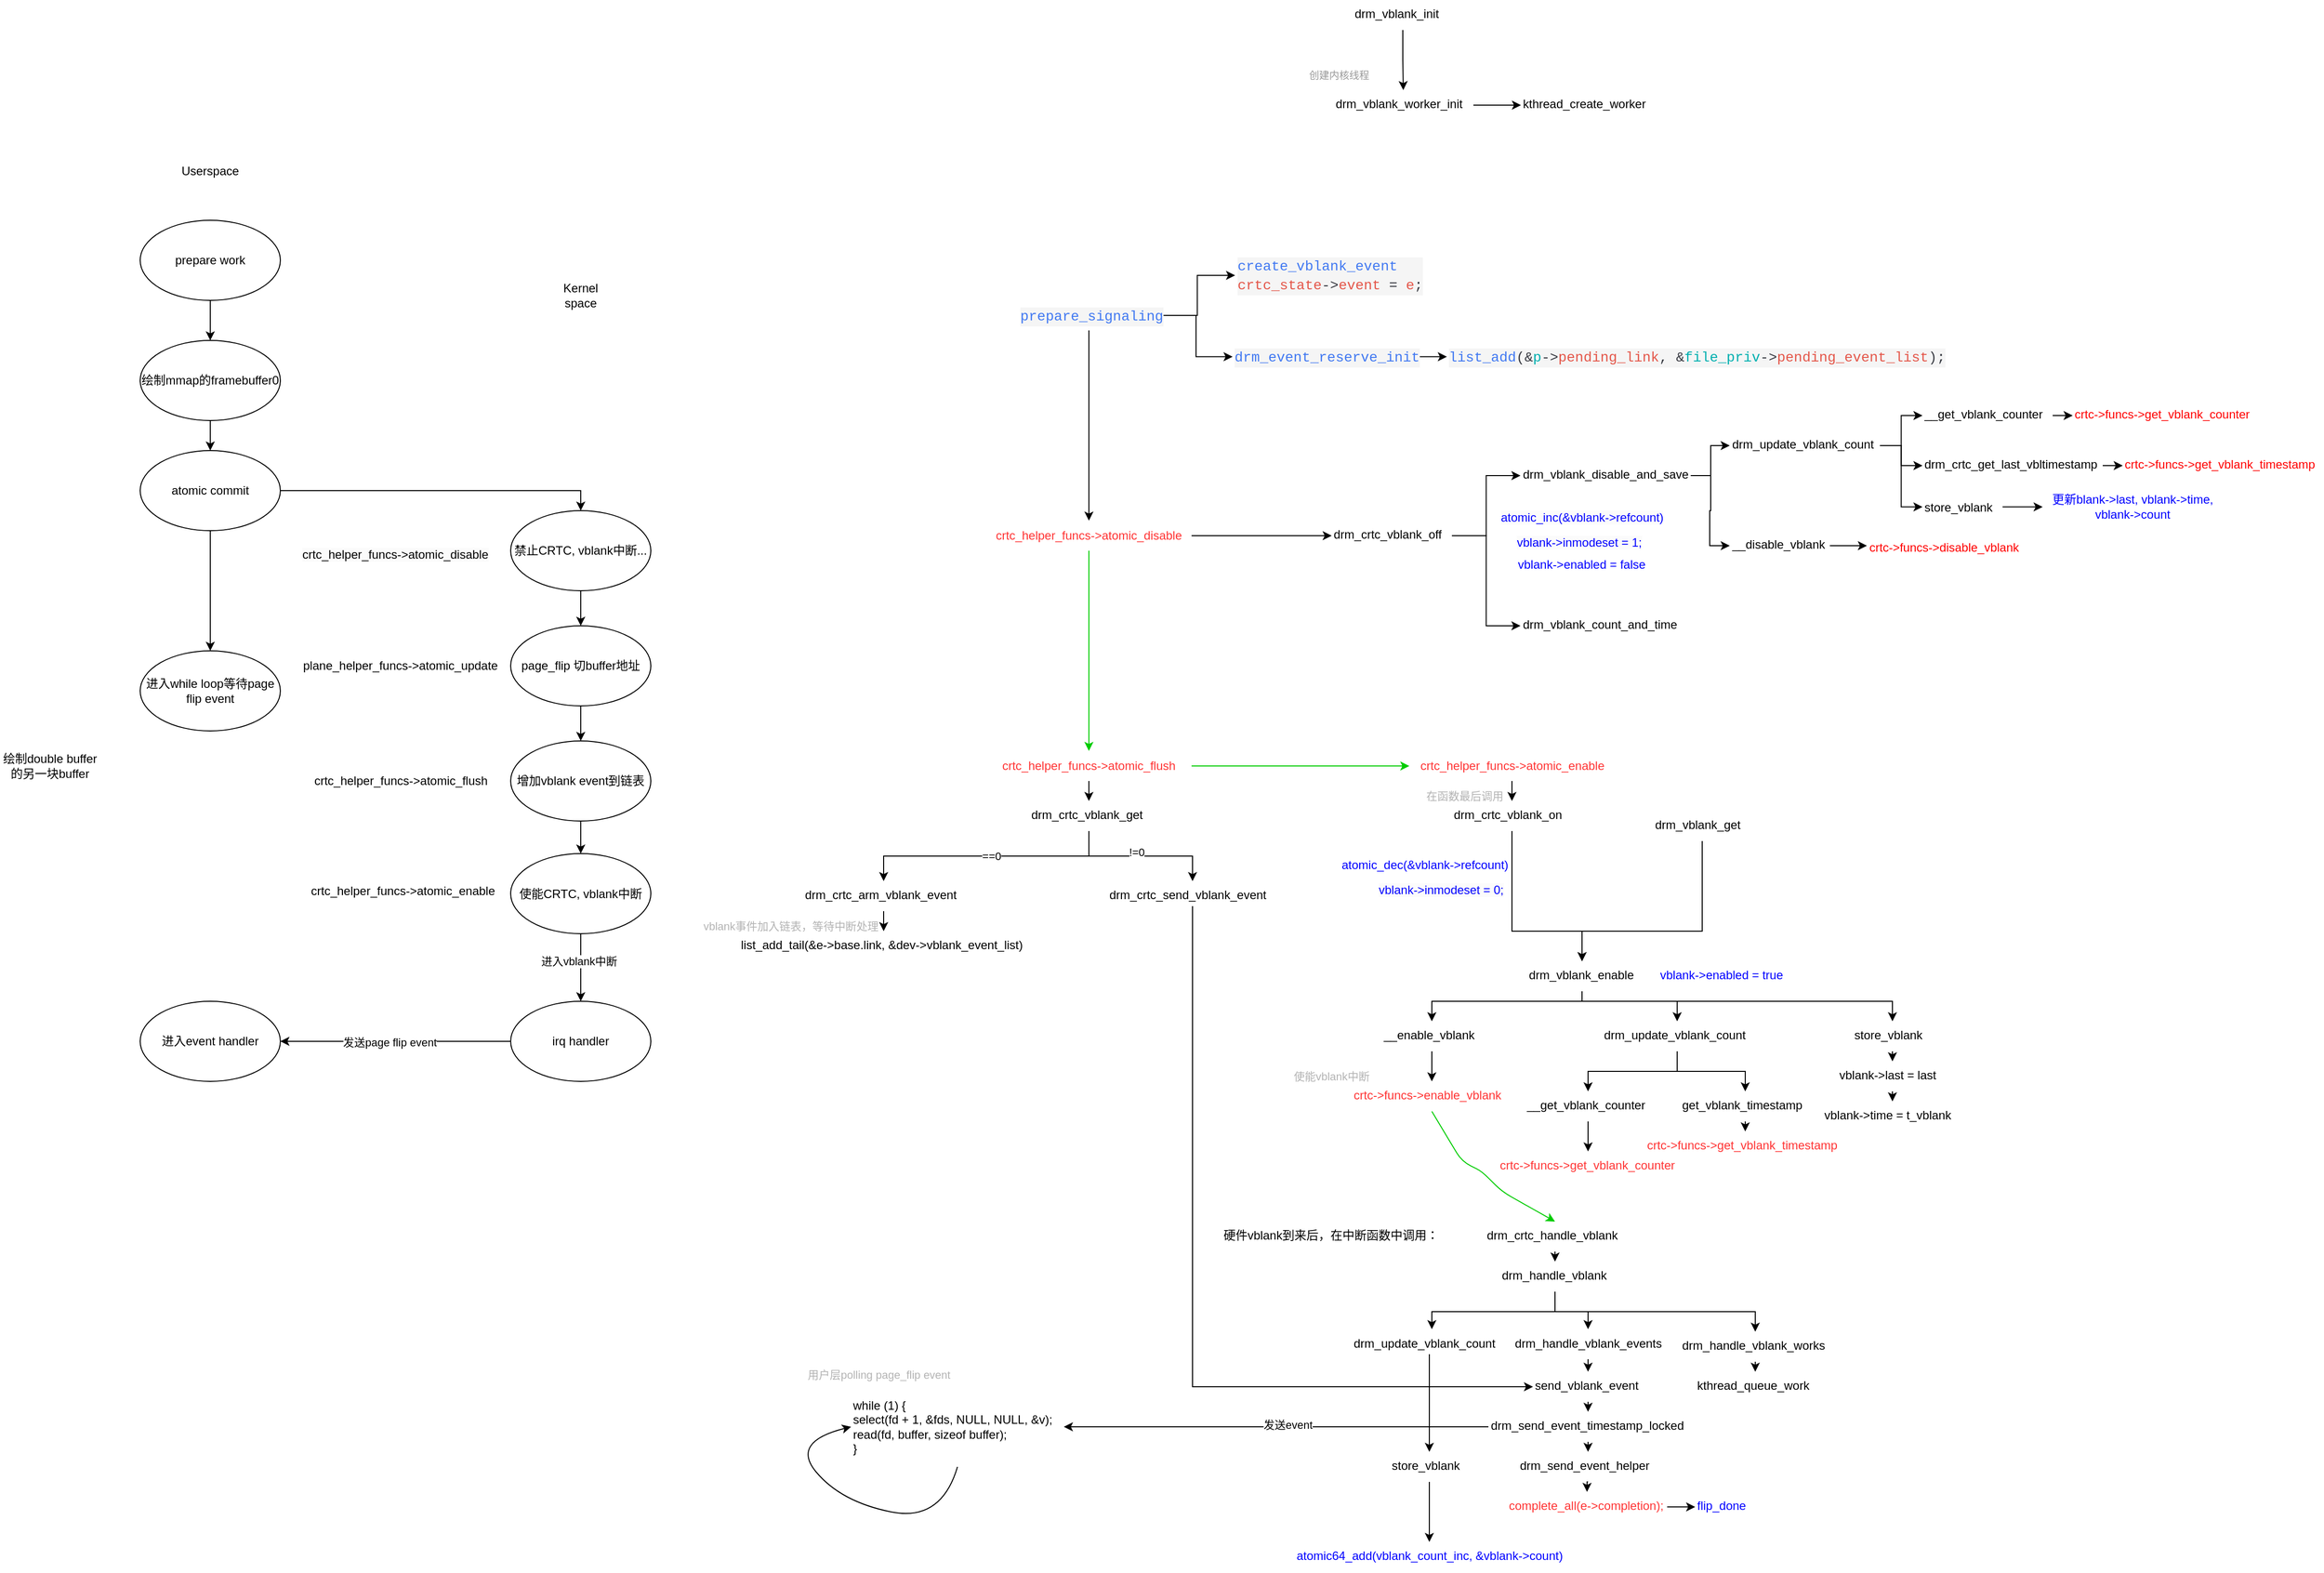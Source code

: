 <mxfile version="26.1.3">
  <diagram name="第 1 页" id="HQs-CLED2X2MUGQiXkbR">
    <mxGraphModel dx="2906" dy="1802" grid="1" gridSize="10" guides="1" tooltips="1" connect="1" arrows="1" fold="1" page="1" pageScale="1" pageWidth="827" pageHeight="1169" math="0" shadow="0">
      <root>
        <mxCell id="0" />
        <mxCell id="1" parent="0" />
        <mxCell id="Cp54ddVQhLDNcRKYRIW8-45" style="edgeStyle=orthogonalEdgeStyle;rounded=0;orthogonalLoop=1;jettySize=auto;html=1;exitX=0.5;exitY=1;exitDx=0;exitDy=0;entryX=0.5;entryY=0;entryDx=0;entryDy=0;strokeColor=#00CC00;" parent="1" source="Cp54ddVQhLDNcRKYRIW8-46" target="Cp54ddVQhLDNcRKYRIW8-13" edge="1">
          <mxGeometry relative="1" as="geometry" />
        </mxCell>
        <mxCell id="IefzmPHaQlymBjuVDhgg-29" style="edgeStyle=orthogonalEdgeStyle;rounded=0;orthogonalLoop=1;jettySize=auto;html=1;exitX=1;exitY=0.5;exitDx=0;exitDy=0;entryX=0;entryY=0.5;entryDx=0;entryDy=0;" parent="1" source="HEfscEinG6NMkhZ_wRlj-1" target="Lhvy_onTUj4dt_1nR8uf-39" edge="1">
          <mxGeometry relative="1" as="geometry" />
        </mxCell>
        <mxCell id="IefzmPHaQlymBjuVDhgg-30" style="edgeStyle=orthogonalEdgeStyle;rounded=0;orthogonalLoop=1;jettySize=auto;html=1;exitX=1;exitY=0.5;exitDx=0;exitDy=0;entryX=0;entryY=0.5;entryDx=0;entryDy=0;" parent="1" source="HEfscEinG6NMkhZ_wRlj-1" target="IefzmPHaQlymBjuVDhgg-13" edge="1">
          <mxGeometry relative="1" as="geometry" />
        </mxCell>
        <mxCell id="HEfscEinG6NMkhZ_wRlj-1" value="drm_crtc_vblank_off" style="text;whiteSpace=wrap;html=1;" parent="1" vertex="1">
          <mxGeometry x="140" y="-220" width="120" height="30" as="geometry" />
        </mxCell>
        <mxCell id="IefzmPHaQlymBjuVDhgg-1" style="edgeStyle=orthogonalEdgeStyle;rounded=0;orthogonalLoop=1;jettySize=auto;html=1;exitX=0.5;exitY=1;exitDx=0;exitDy=0;entryX=0.5;entryY=0;entryDx=0;entryDy=0;" parent="1" source="HEfscEinG6NMkhZ_wRlj-2" target="Lhvy_onTUj4dt_1nR8uf-58" edge="1">
          <mxGeometry relative="1" as="geometry" />
        </mxCell>
        <mxCell id="HEfscEinG6NMkhZ_wRlj-2" value="drm_vblank_init" style="text;whiteSpace=wrap;html=1;" parent="1" vertex="1">
          <mxGeometry x="161" y="-740" width="100" height="30" as="geometry" />
        </mxCell>
        <mxCell id="Lhvy_onTUj4dt_1nR8uf-33" style="edgeStyle=orthogonalEdgeStyle;rounded=0;orthogonalLoop=1;jettySize=auto;html=1;exitX=0.5;exitY=1;exitDx=0;exitDy=0;entryX=0.5;entryY=0;entryDx=0;entryDy=0;" parent="1" source="HEfscEinG6NMkhZ_wRlj-4" target="Lhvy_onTUj4dt_1nR8uf-5" edge="1">
          <mxGeometry relative="1" as="geometry">
            <Array as="points">
              <mxPoint x="320" y="190" />
              <mxPoint x="390" y="190" />
            </Array>
          </mxGeometry>
        </mxCell>
        <mxCell id="HEfscEinG6NMkhZ_wRlj-4" value="drm_crtc_vblank_on" style="text;whiteSpace=wrap;html=1;" parent="1" vertex="1">
          <mxGeometry x="260" y="60" width="120" height="30" as="geometry" />
        </mxCell>
        <mxCell id="Lhvy_onTUj4dt_1nR8uf-4" style="edgeStyle=orthogonalEdgeStyle;rounded=0;orthogonalLoop=1;jettySize=auto;html=1;exitX=0.5;exitY=1;exitDx=0;exitDy=0;entryX=0.5;entryY=0;entryDx=0;entryDy=0;" parent="1" source="Lhvy_onTUj4dt_1nR8uf-1" target="Lhvy_onTUj4dt_1nR8uf-2" edge="1">
          <mxGeometry relative="1" as="geometry" />
        </mxCell>
        <mxCell id="Lhvy_onTUj4dt_1nR8uf-1" value="__enable_vblank" style="text;whiteSpace=wrap;html=1;" parent="1" vertex="1">
          <mxGeometry x="190" y="280" width="100" height="30" as="geometry" />
        </mxCell>
        <mxCell id="Lhvy_onTUj4dt_1nR8uf-2" value="&lt;font color=&quot;#ff3333&quot;&gt;crtc-&amp;gt;funcs-&amp;gt;enable_vblank&lt;/font&gt;" style="text;whiteSpace=wrap;html=1;" parent="1" vertex="1">
          <mxGeometry x="160" y="340" width="160" height="30" as="geometry" />
        </mxCell>
        <mxCell id="Lhvy_onTUj4dt_1nR8uf-6" style="edgeStyle=orthogonalEdgeStyle;rounded=0;orthogonalLoop=1;jettySize=auto;html=1;exitX=0.5;exitY=1;exitDx=0;exitDy=0;entryX=0.5;entryY=0;entryDx=0;entryDy=0;" parent="1" source="Lhvy_onTUj4dt_1nR8uf-5" target="Lhvy_onTUj4dt_1nR8uf-1" edge="1">
          <mxGeometry relative="1" as="geometry">
            <Array as="points">
              <mxPoint x="390" y="260" />
              <mxPoint x="240" y="260" />
            </Array>
          </mxGeometry>
        </mxCell>
        <mxCell id="Lhvy_onTUj4dt_1nR8uf-8" style="edgeStyle=orthogonalEdgeStyle;rounded=0;orthogonalLoop=1;jettySize=auto;html=1;exitX=0.5;exitY=1;exitDx=0;exitDy=0;entryX=0.5;entryY=0;entryDx=0;entryDy=0;" parent="1" source="Lhvy_onTUj4dt_1nR8uf-5" target="Lhvy_onTUj4dt_1nR8uf-7" edge="1">
          <mxGeometry relative="1" as="geometry">
            <Array as="points">
              <mxPoint x="390" y="260" />
              <mxPoint x="485" y="260" />
            </Array>
          </mxGeometry>
        </mxCell>
        <mxCell id="Lhvy_onTUj4dt_1nR8uf-18" style="edgeStyle=orthogonalEdgeStyle;rounded=0;orthogonalLoop=1;jettySize=auto;html=1;exitX=0.5;exitY=1;exitDx=0;exitDy=0;entryX=0.5;entryY=0;entryDx=0;entryDy=0;" parent="1" source="Lhvy_onTUj4dt_1nR8uf-5" target="Lhvy_onTUj4dt_1nR8uf-17" edge="1">
          <mxGeometry relative="1" as="geometry">
            <Array as="points">
              <mxPoint x="390" y="260" />
              <mxPoint x="700" y="260" />
            </Array>
          </mxGeometry>
        </mxCell>
        <mxCell id="Lhvy_onTUj4dt_1nR8uf-5" value="drm_vblank_enable" style="text;whiteSpace=wrap;html=1;" parent="1" vertex="1">
          <mxGeometry x="335" y="220" width="110" height="30" as="geometry" />
        </mxCell>
        <mxCell id="IefzmPHaQlymBjuVDhgg-18" style="edgeStyle=orthogonalEdgeStyle;rounded=0;orthogonalLoop=1;jettySize=auto;html=1;exitX=0.5;exitY=1;exitDx=0;exitDy=0;entryX=0.5;entryY=0;entryDx=0;entryDy=0;" parent="1" source="Lhvy_onTUj4dt_1nR8uf-7" target="Lhvy_onTUj4dt_1nR8uf-9" edge="1">
          <mxGeometry relative="1" as="geometry" />
        </mxCell>
        <mxCell id="IefzmPHaQlymBjuVDhgg-19" style="edgeStyle=orthogonalEdgeStyle;rounded=0;orthogonalLoop=1;jettySize=auto;html=1;exitX=0.5;exitY=1;exitDx=0;exitDy=0;entryX=0.5;entryY=0;entryDx=0;entryDy=0;" parent="1" source="Lhvy_onTUj4dt_1nR8uf-7" target="Lhvy_onTUj4dt_1nR8uf-13" edge="1">
          <mxGeometry relative="1" as="geometry" />
        </mxCell>
        <mxCell id="Lhvy_onTUj4dt_1nR8uf-7" value="drm_update_vblank_count" style="text;whiteSpace=wrap;html=1;" parent="1" vertex="1">
          <mxGeometry x="410" y="280" width="150" height="30" as="geometry" />
        </mxCell>
        <mxCell id="Lhvy_onTUj4dt_1nR8uf-12" style="edgeStyle=orthogonalEdgeStyle;rounded=0;orthogonalLoop=1;jettySize=auto;html=1;exitX=0.5;exitY=1;exitDx=0;exitDy=0;entryX=0.5;entryY=0;entryDx=0;entryDy=0;" parent="1" source="Lhvy_onTUj4dt_1nR8uf-9" target="Lhvy_onTUj4dt_1nR8uf-11" edge="1">
          <mxGeometry relative="1" as="geometry" />
        </mxCell>
        <mxCell id="Lhvy_onTUj4dt_1nR8uf-9" value="__get_vblank_counter" style="text;whiteSpace=wrap;html=1;" parent="1" vertex="1">
          <mxGeometry x="333" y="350" width="126" height="30" as="geometry" />
        </mxCell>
        <mxCell id="Lhvy_onTUj4dt_1nR8uf-11" value="&lt;font color=&quot;#ff3333&quot;&gt;crtc-&amp;gt;funcs-&amp;gt;get_vblank_counter&lt;/font&gt;" style="text;whiteSpace=wrap;html=1;" parent="1" vertex="1">
          <mxGeometry x="306" y="410" width="180" height="30" as="geometry" />
        </mxCell>
        <mxCell id="IefzmPHaQlymBjuVDhgg-20" style="edgeStyle=orthogonalEdgeStyle;rounded=0;orthogonalLoop=1;jettySize=auto;html=1;exitX=0.5;exitY=1;exitDx=0;exitDy=0;entryX=0.5;entryY=0;entryDx=0;entryDy=0;" parent="1" source="Lhvy_onTUj4dt_1nR8uf-13" target="Lhvy_onTUj4dt_1nR8uf-15" edge="1">
          <mxGeometry relative="1" as="geometry" />
        </mxCell>
        <mxCell id="Lhvy_onTUj4dt_1nR8uf-13" value="get_vblank_timestamp" style="text;whiteSpace=wrap;html=1;" parent="1" vertex="1">
          <mxGeometry x="488" y="350" width="130" height="30" as="geometry" />
        </mxCell>
        <mxCell id="Lhvy_onTUj4dt_1nR8uf-15" value="&lt;font color=&quot;#ff3333&quot;&gt;crtc-&amp;gt;funcs-&amp;gt;get_vblank_timestamp&lt;/font&gt;" style="text;whiteSpace=wrap;html=1;" parent="1" vertex="1">
          <mxGeometry x="453" y="390" width="200" height="30" as="geometry" />
        </mxCell>
        <mxCell id="Lhvy_onTUj4dt_1nR8uf-24" style="edgeStyle=orthogonalEdgeStyle;rounded=0;orthogonalLoop=1;jettySize=auto;html=1;exitX=0.5;exitY=1;exitDx=0;exitDy=0;entryX=0.5;entryY=0;entryDx=0;entryDy=0;" parent="1" source="Lhvy_onTUj4dt_1nR8uf-17" target="Lhvy_onTUj4dt_1nR8uf-19" edge="1">
          <mxGeometry relative="1" as="geometry" />
        </mxCell>
        <mxCell id="Lhvy_onTUj4dt_1nR8uf-17" value="store_vblank" style="text;whiteSpace=wrap;html=1;" parent="1" vertex="1">
          <mxGeometry x="660" y="280" width="80" height="30" as="geometry" />
        </mxCell>
        <mxCell id="Lhvy_onTUj4dt_1nR8uf-25" style="edgeStyle=orthogonalEdgeStyle;rounded=0;orthogonalLoop=1;jettySize=auto;html=1;exitX=0.5;exitY=1;exitDx=0;exitDy=0;entryX=0.5;entryY=0;entryDx=0;entryDy=0;" parent="1" source="Lhvy_onTUj4dt_1nR8uf-19" target="Lhvy_onTUj4dt_1nR8uf-20" edge="1">
          <mxGeometry relative="1" as="geometry" />
        </mxCell>
        <mxCell id="Lhvy_onTUj4dt_1nR8uf-19" value="vblank-&gt;last = last" style="text;whiteSpace=wrap;html=1;" parent="1" vertex="1">
          <mxGeometry x="645" y="320" width="110" height="30" as="geometry" />
        </mxCell>
        <mxCell id="Lhvy_onTUj4dt_1nR8uf-20" value="vblank-&amp;gt;time = t_vblank" style="text;whiteSpace=wrap;html=1;" parent="1" vertex="1">
          <mxGeometry x="630" y="360" width="140" height="30" as="geometry" />
        </mxCell>
        <mxCell id="Lhvy_onTUj4dt_1nR8uf-36" style="edgeStyle=orthogonalEdgeStyle;rounded=0;orthogonalLoop=1;jettySize=auto;html=1;entryX=0.5;entryY=0;entryDx=0;entryDy=0;" parent="1" source="Lhvy_onTUj4dt_1nR8uf-22" target="Lhvy_onTUj4dt_1nR8uf-5" edge="1">
          <mxGeometry relative="1" as="geometry">
            <Array as="points">
              <mxPoint x="510" y="190" />
              <mxPoint x="390" y="190" />
            </Array>
          </mxGeometry>
        </mxCell>
        <mxCell id="Lhvy_onTUj4dt_1nR8uf-22" value="drm_vblank_get" style="text;whiteSpace=wrap;html=1;" parent="1" vertex="1">
          <mxGeometry x="461" y="70" width="100" height="30" as="geometry" />
        </mxCell>
        <mxCell id="IefzmPHaQlymBjuVDhgg-8" value="" style="edgeStyle=orthogonalEdgeStyle;rounded=0;orthogonalLoop=1;jettySize=auto;html=1;" parent="1" source="Lhvy_onTUj4dt_1nR8uf-39" target="IefzmPHaQlymBjuVDhgg-7" edge="1">
          <mxGeometry relative="1" as="geometry" />
        </mxCell>
        <mxCell id="IefzmPHaQlymBjuVDhgg-10" style="edgeStyle=orthogonalEdgeStyle;rounded=0;orthogonalLoop=1;jettySize=auto;html=1;exitX=1;exitY=0.5;exitDx=0;exitDy=0;entryX=0;entryY=0.5;entryDx=0;entryDy=0;" parent="1" source="Lhvy_onTUj4dt_1nR8uf-39" target="IefzmPHaQlymBjuVDhgg-9" edge="1">
          <mxGeometry relative="1" as="geometry" />
        </mxCell>
        <mxCell id="Lhvy_onTUj4dt_1nR8uf-39" value="drm_vblank_disable_and_save" style="text;whiteSpace=wrap;html=1;" parent="1" vertex="1">
          <mxGeometry x="328.5" y="-280" width="170" height="30" as="geometry" />
        </mxCell>
        <mxCell id="Lhvy_onTUj4dt_1nR8uf-44" value="&lt;span style=&quot;color: rgb(0, 0, 255); font-family: Helvetica; font-size: 12px; font-style: normal; font-variant-ligatures: normal; font-variant-caps: normal; font-weight: 400; letter-spacing: normal; orphans: 2; text-align: center; text-indent: 0px; text-transform: none; widows: 2; word-spacing: 0px; -webkit-text-stroke-width: 0px; white-space: normal; background-color: rgb(251, 251, 251); text-decoration-thickness: initial; text-decoration-style: initial; text-decoration-color: initial; display: inline !important; float: none;&quot;&gt;vblank-&amp;gt;inmodeset = 0;&lt;/span&gt;" style="text;whiteSpace=wrap;html=1;" parent="1" vertex="1">
          <mxGeometry x="185" y="135" width="130" height="30" as="geometry" />
        </mxCell>
        <mxCell id="Lhvy_onTUj4dt_1nR8uf-60" style="edgeStyle=orthogonalEdgeStyle;rounded=0;orthogonalLoop=1;jettySize=auto;html=1;exitX=0.5;exitY=1;exitDx=0;exitDy=0;" parent="1" source="Lhvy_onTUj4dt_1nR8uf-46" target="Lhvy_onTUj4dt_1nR8uf-51" edge="1">
          <mxGeometry relative="1" as="geometry">
            <Array as="points">
              <mxPoint x="363" y="570" />
              <mxPoint x="240" y="570" />
            </Array>
          </mxGeometry>
        </mxCell>
        <mxCell id="Lhvy_onTUj4dt_1nR8uf-61" style="edgeStyle=orthogonalEdgeStyle;rounded=0;orthogonalLoop=1;jettySize=auto;html=1;exitX=0.5;exitY=1;exitDx=0;exitDy=0;entryX=0.5;entryY=0;entryDx=0;entryDy=0;" parent="1" source="Lhvy_onTUj4dt_1nR8uf-46" target="Lhvy_onTUj4dt_1nR8uf-52" edge="1">
          <mxGeometry relative="1" as="geometry" />
        </mxCell>
        <mxCell id="Lhvy_onTUj4dt_1nR8uf-62" style="edgeStyle=orthogonalEdgeStyle;rounded=0;orthogonalLoop=1;jettySize=auto;html=1;exitX=0.5;exitY=1;exitDx=0;exitDy=0;entryX=0.5;entryY=0;entryDx=0;entryDy=0;" parent="1" source="Lhvy_onTUj4dt_1nR8uf-46" target="Lhvy_onTUj4dt_1nR8uf-53" edge="1">
          <mxGeometry relative="1" as="geometry" />
        </mxCell>
        <mxCell id="Lhvy_onTUj4dt_1nR8uf-46" value="drm_handle_vblank" style="text;whiteSpace=wrap;html=1;" parent="1" vertex="1">
          <mxGeometry x="308" y="520" width="110" height="30" as="geometry" />
        </mxCell>
        <mxCell id="Lhvy_onTUj4dt_1nR8uf-59" style="edgeStyle=orthogonalEdgeStyle;rounded=0;orthogonalLoop=1;jettySize=auto;html=1;exitX=0.5;exitY=1;exitDx=0;exitDy=0;entryX=0.5;entryY=0;entryDx=0;entryDy=0;" parent="1" source="Lhvy_onTUj4dt_1nR8uf-47" target="Lhvy_onTUj4dt_1nR8uf-46" edge="1">
          <mxGeometry relative="1" as="geometry" />
        </mxCell>
        <mxCell id="Lhvy_onTUj4dt_1nR8uf-47" value="drm_crtc_handle_vblank" style="text;whiteSpace=wrap;html=1;" parent="1" vertex="1">
          <mxGeometry x="293" y="480" width="140" height="30" as="geometry" />
        </mxCell>
        <mxCell id="Lhvy_onTUj4dt_1nR8uf-48" value="硬件vblank到来后，在中断函数中调用：" style="text;whiteSpace=wrap;html=1;" parent="1" vertex="1">
          <mxGeometry x="30" y="480" width="220" height="30" as="geometry" />
        </mxCell>
        <mxCell id="Lhvy_onTUj4dt_1nR8uf-49" value="vblank-&amp;gt;enabled = false" style="text;whiteSpace=wrap;html=1;fontColor=#0000FF;" parent="1" vertex="1">
          <mxGeometry x="323.5" y="-190" width="137.5" height="30" as="geometry" />
        </mxCell>
        <mxCell id="a2wnVY5ExP5OAnXWWHzz-3" style="edgeStyle=orthogonalEdgeStyle;rounded=0;orthogonalLoop=1;jettySize=auto;html=1;exitX=0.5;exitY=1;exitDx=0;exitDy=0;entryX=0.5;entryY=0;entryDx=0;entryDy=0;" parent="1" source="Lhvy_onTUj4dt_1nR8uf-51" target="a2wnVY5ExP5OAnXWWHzz-1" edge="1">
          <mxGeometry relative="1" as="geometry" />
        </mxCell>
        <mxCell id="Lhvy_onTUj4dt_1nR8uf-51" value="drm_update_vblank_count" style="text;whiteSpace=wrap;html=1;" parent="1" vertex="1">
          <mxGeometry x="160" y="587.5" width="155" height="25" as="geometry" />
        </mxCell>
        <mxCell id="Cp54ddVQhLDNcRKYRIW8-3" style="edgeStyle=orthogonalEdgeStyle;rounded=0;orthogonalLoop=1;jettySize=auto;html=1;exitX=0.5;exitY=1;exitDx=0;exitDy=0;entryX=0.5;entryY=0;entryDx=0;entryDy=0;" parent="1" source="Lhvy_onTUj4dt_1nR8uf-52" target="Lhvy_onTUj4dt_1nR8uf-54" edge="1">
          <mxGeometry relative="1" as="geometry" />
        </mxCell>
        <mxCell id="Lhvy_onTUj4dt_1nR8uf-52" value="drm_handle_vblank_events" style="text;whiteSpace=wrap;html=1;" parent="1" vertex="1">
          <mxGeometry x="321" y="587.5" width="150" height="30" as="geometry" />
        </mxCell>
        <mxCell id="Lhvy_onTUj4dt_1nR8uf-64" style="edgeStyle=orthogonalEdgeStyle;rounded=0;orthogonalLoop=1;jettySize=auto;html=1;exitX=0.5;exitY=1;exitDx=0;exitDy=0;entryX=0.5;entryY=0;entryDx=0;entryDy=0;" parent="1" source="Lhvy_onTUj4dt_1nR8uf-53" target="Lhvy_onTUj4dt_1nR8uf-55" edge="1">
          <mxGeometry relative="1" as="geometry" />
        </mxCell>
        <mxCell id="Lhvy_onTUj4dt_1nR8uf-53" value="drm_handle_vblank_works" style="text;whiteSpace=wrap;html=1;" parent="1" vertex="1">
          <mxGeometry x="488" y="590" width="150" height="30" as="geometry" />
        </mxCell>
        <mxCell id="Cp54ddVQhLDNcRKYRIW8-5" style="edgeStyle=orthogonalEdgeStyle;rounded=0;orthogonalLoop=1;jettySize=auto;html=1;exitX=0.5;exitY=1;exitDx=0;exitDy=0;entryX=0.5;entryY=0;entryDx=0;entryDy=0;" parent="1" source="Lhvy_onTUj4dt_1nR8uf-54" target="Cp54ddVQhLDNcRKYRIW8-4" edge="1">
          <mxGeometry relative="1" as="geometry" />
        </mxCell>
        <mxCell id="Lhvy_onTUj4dt_1nR8uf-54" value="send_vblank_event" style="text;whiteSpace=wrap;html=1;" parent="1" vertex="1">
          <mxGeometry x="341" y="630" width="110" height="30" as="geometry" />
        </mxCell>
        <mxCell id="Lhvy_onTUj4dt_1nR8uf-55" value="kthread_queue_work" style="text;whiteSpace=wrap;html=1;" parent="1" vertex="1">
          <mxGeometry x="503" y="630" width="120" height="30" as="geometry" />
        </mxCell>
        <mxCell id="IefzmPHaQlymBjuVDhgg-4" value="" style="edgeStyle=orthogonalEdgeStyle;rounded=0;orthogonalLoop=1;jettySize=auto;html=1;" parent="1" source="Lhvy_onTUj4dt_1nR8uf-58" target="IefzmPHaQlymBjuVDhgg-3" edge="1">
          <mxGeometry relative="1" as="geometry" />
        </mxCell>
        <mxCell id="Lhvy_onTUj4dt_1nR8uf-58" value="drm_vblank_worker_init" style="text;whiteSpace=wrap;html=1;" parent="1" vertex="1">
          <mxGeometry x="141.5" y="-650" width="140" height="30" as="geometry" />
        </mxCell>
        <mxCell id="Cp54ddVQhLDNcRKYRIW8-7" style="edgeStyle=orthogonalEdgeStyle;rounded=0;orthogonalLoop=1;jettySize=auto;html=1;exitX=0.5;exitY=1;exitDx=0;exitDy=0;entryX=0.5;entryY=0;entryDx=0;entryDy=0;" parent="1" source="Cp54ddVQhLDNcRKYRIW8-4" target="Cp54ddVQhLDNcRKYRIW8-6" edge="1">
          <mxGeometry relative="1" as="geometry" />
        </mxCell>
        <mxCell id="Cp54ddVQhLDNcRKYRIW8-49" style="edgeStyle=orthogonalEdgeStyle;rounded=0;orthogonalLoop=1;jettySize=auto;html=1;exitX=0;exitY=0.5;exitDx=0;exitDy=0;entryX=1;entryY=0.5;entryDx=0;entryDy=0;" parent="1" source="Cp54ddVQhLDNcRKYRIW8-4" target="Cp54ddVQhLDNcRKYRIW8-48" edge="1">
          <mxGeometry relative="1" as="geometry" />
        </mxCell>
        <mxCell id="Cp54ddVQhLDNcRKYRIW8-52" value="发送event" style="edgeLabel;html=1;align=center;verticalAlign=middle;resizable=0;points=[];" parent="Cp54ddVQhLDNcRKYRIW8-49" vertex="1" connectable="0">
          <mxGeometry x="-0.051" y="-2" relative="1" as="geometry">
            <mxPoint as="offset" />
          </mxGeometry>
        </mxCell>
        <mxCell id="Cp54ddVQhLDNcRKYRIW8-4" value="drm_send_event_timestamp_locked" style="text;whiteSpace=wrap;html=1;" parent="1" vertex="1">
          <mxGeometry x="296.5" y="670" width="199" height="30" as="geometry" />
        </mxCell>
        <mxCell id="Cp54ddVQhLDNcRKYRIW8-9" style="edgeStyle=orthogonalEdgeStyle;rounded=0;orthogonalLoop=1;jettySize=auto;html=1;exitX=0.5;exitY=1;exitDx=0;exitDy=0;entryX=0.5;entryY=0;entryDx=0;entryDy=0;" parent="1" source="Cp54ddVQhLDNcRKYRIW8-6" target="Cp54ddVQhLDNcRKYRIW8-8" edge="1">
          <mxGeometry relative="1" as="geometry" />
        </mxCell>
        <mxCell id="Cp54ddVQhLDNcRKYRIW8-6" value="drm_send_event_helper" style="text;whiteSpace=wrap;html=1;" parent="1" vertex="1">
          <mxGeometry x="326" y="710" width="140" height="30" as="geometry" />
        </mxCell>
        <mxCell id="Cp54ddVQhLDNcRKYRIW8-54" style="edgeStyle=orthogonalEdgeStyle;rounded=0;orthogonalLoop=1;jettySize=auto;html=1;exitX=1;exitY=0.5;exitDx=0;exitDy=0;entryX=0;entryY=0.5;entryDx=0;entryDy=0;" parent="1" source="Cp54ddVQhLDNcRKYRIW8-8" target="Cp54ddVQhLDNcRKYRIW8-53" edge="1">
          <mxGeometry relative="1" as="geometry" />
        </mxCell>
        <mxCell id="Cp54ddVQhLDNcRKYRIW8-8" value="&lt;font color=&quot;#ff3333&quot;&gt;complete_all(e-&amp;gt;completion);&lt;/font&gt;" style="text;whiteSpace=wrap;html=1;" parent="1" vertex="1">
          <mxGeometry x="315" y="750" width="160" height="30" as="geometry" />
        </mxCell>
        <mxCell id="Cp54ddVQhLDNcRKYRIW8-12" style="edgeStyle=orthogonalEdgeStyle;rounded=0;orthogonalLoop=1;jettySize=auto;html=1;exitX=0.5;exitY=1;exitDx=0;exitDy=0;entryX=0.5;entryY=0;entryDx=0;entryDy=0;" parent="1" source="Cp54ddVQhLDNcRKYRIW8-10" target="HEfscEinG6NMkhZ_wRlj-4" edge="1">
          <mxGeometry relative="1" as="geometry" />
        </mxCell>
        <mxCell id="Cp54ddVQhLDNcRKYRIW8-10" value="&lt;font color=&quot;#ff3333&quot;&gt;crtc_helper_funcs-&amp;gt;atomic_enable&lt;/font&gt;" style="text;html=1;align=center;verticalAlign=middle;whiteSpace=wrap;rounded=0;" parent="1" vertex="1">
          <mxGeometry x="217.5" y="10" width="205" height="30" as="geometry" />
        </mxCell>
        <mxCell id="Cp54ddVQhLDNcRKYRIW8-11" value="&lt;font color=&quot;#b3b3b3&quot; style=&quot;font-size: 11px;&quot;&gt;使能vblank中断&lt;/font&gt;" style="text;html=1;align=center;verticalAlign=middle;whiteSpace=wrap;rounded=0;" parent="1" vertex="1">
          <mxGeometry x="95" y="320" width="90" height="30" as="geometry" />
        </mxCell>
        <mxCell id="Cp54ddVQhLDNcRKYRIW8-18" style="edgeStyle=orthogonalEdgeStyle;rounded=0;orthogonalLoop=1;jettySize=auto;html=1;exitX=1;exitY=0.5;exitDx=0;exitDy=0;entryX=0;entryY=0.5;entryDx=0;entryDy=0;strokeColor=#00CC00;" parent="1" source="Cp54ddVQhLDNcRKYRIW8-13" target="Cp54ddVQhLDNcRKYRIW8-10" edge="1">
          <mxGeometry relative="1" as="geometry" />
        </mxCell>
        <mxCell id="Cp54ddVQhLDNcRKYRIW8-33" style="edgeStyle=orthogonalEdgeStyle;rounded=0;orthogonalLoop=1;jettySize=auto;html=1;exitX=0.5;exitY=1;exitDx=0;exitDy=0;entryX=0.5;entryY=0;entryDx=0;entryDy=0;" parent="1" source="Cp54ddVQhLDNcRKYRIW8-13" target="Cp54ddVQhLDNcRKYRIW8-32" edge="1">
          <mxGeometry relative="1" as="geometry" />
        </mxCell>
        <mxCell id="Cp54ddVQhLDNcRKYRIW8-13" value="&lt;font color=&quot;#ff3333&quot;&gt;crtc_helper_funcs-&amp;gt;atomic_flush&lt;/font&gt;" style="text;html=1;align=center;verticalAlign=middle;whiteSpace=wrap;rounded=0;" parent="1" vertex="1">
          <mxGeometry x="-205" y="10" width="205" height="30" as="geometry" />
        </mxCell>
        <mxCell id="Cp54ddVQhLDNcRKYRIW8-27" style="edgeStyle=orthogonalEdgeStyle;rounded=0;orthogonalLoop=1;jettySize=auto;html=1;exitX=0.5;exitY=1;exitDx=0;exitDy=0;entryX=0.5;entryY=0;entryDx=0;entryDy=0;" parent="1" source="Cp54ddVQhLDNcRKYRIW8-14" target="Cp54ddVQhLDNcRKYRIW8-26" edge="1">
          <mxGeometry relative="1" as="geometry" />
        </mxCell>
        <mxCell id="Cp54ddVQhLDNcRKYRIW8-14" value="drm_crtc_arm_vblank_event" style="text;whiteSpace=wrap;html=1;" parent="1" vertex="1">
          <mxGeometry x="-388.12" y="140" width="161.25" height="30" as="geometry" />
        </mxCell>
        <mxCell id="Cp54ddVQhLDNcRKYRIW8-15" value="&lt;font style=&quot;font-size: 11px;&quot; color=&quot;#b3b3b3&quot;&gt;在函数最后调用&lt;/font&gt;" style="text;html=1;align=center;verticalAlign=middle;whiteSpace=wrap;rounded=0;" parent="1" vertex="1">
          <mxGeometry x="217.5" y="40" width="110" height="30" as="geometry" />
        </mxCell>
        <mxCell id="Cp54ddVQhLDNcRKYRIW8-24" value="" style="curved=0;endArrow=classic;html=1;rounded=1;exitX=0.5;exitY=1;exitDx=0;exitDy=0;entryX=0.5;entryY=0;entryDx=0;entryDy=0;fontColor=#FF0000;labelBackgroundColor=#FFFFFF;labelBorderColor=none;textShadow=0;strokeColor=#00CC00;" parent="1" source="Lhvy_onTUj4dt_1nR8uf-2" target="Lhvy_onTUj4dt_1nR8uf-47" edge="1">
          <mxGeometry width="50" height="50" relative="1" as="geometry">
            <mxPoint x="350" y="330" as="sourcePoint" />
            <mxPoint x="400" y="280" as="targetPoint" />
            <Array as="points">
              <mxPoint x="270" y="420" />
              <mxPoint x="290" y="430" />
              <mxPoint x="310" y="450" />
            </Array>
          </mxGeometry>
        </mxCell>
        <mxCell id="Cp54ddVQhLDNcRKYRIW8-26" value="list_add_tail(&amp;e-&gt;base.link, &amp;dev-&gt;vblank_event_list)" style="text;whiteSpace=wrap;html=1;" parent="1" vertex="1">
          <mxGeometry x="-452.49" y="190" width="290" height="30" as="geometry" />
        </mxCell>
        <mxCell id="Cp54ddVQhLDNcRKYRIW8-28" value="&lt;font color=&quot;#b3b3b3&quot; style=&quot;font-size: 11px;&quot;&gt;vblank事件加入链表，等待中断处理&lt;/font&gt;" style="text;html=1;align=center;verticalAlign=middle;whiteSpace=wrap;rounded=0;" parent="1" vertex="1">
          <mxGeometry x="-510" y="170" width="220" height="30" as="geometry" />
        </mxCell>
        <mxCell id="Cp54ddVQhLDNcRKYRIW8-31" style="edgeStyle=orthogonalEdgeStyle;rounded=0;orthogonalLoop=1;jettySize=auto;html=1;exitX=0.5;exitY=1;exitDx=0;exitDy=0;entryX=0;entryY=0.5;entryDx=0;entryDy=0;" parent="1" source="Cp54ddVQhLDNcRKYRIW8-29" target="Lhvy_onTUj4dt_1nR8uf-54" edge="1">
          <mxGeometry relative="1" as="geometry" />
        </mxCell>
        <mxCell id="Cp54ddVQhLDNcRKYRIW8-29" value="drm_crtc_send_vblank_event" style="text;whiteSpace=wrap;html=1;" parent="1" vertex="1">
          <mxGeometry x="-84" y="140" width="170" height="25" as="geometry" />
        </mxCell>
        <mxCell id="Cp54ddVQhLDNcRKYRIW8-34" style="edgeStyle=orthogonalEdgeStyle;rounded=0;orthogonalLoop=1;jettySize=auto;html=1;exitX=0.5;exitY=1;exitDx=0;exitDy=0;entryX=0.5;entryY=0;entryDx=0;entryDy=0;" parent="1" source="Cp54ddVQhLDNcRKYRIW8-32" target="Cp54ddVQhLDNcRKYRIW8-14" edge="1">
          <mxGeometry relative="1" as="geometry" />
        </mxCell>
        <mxCell id="Cp54ddVQhLDNcRKYRIW8-37" value="==0" style="edgeLabel;html=1;align=center;verticalAlign=middle;resizable=0;points=[];" parent="Cp54ddVQhLDNcRKYRIW8-34" vertex="1" connectable="0">
          <mxGeometry x="-0.04" relative="1" as="geometry">
            <mxPoint as="offset" />
          </mxGeometry>
        </mxCell>
        <mxCell id="Cp54ddVQhLDNcRKYRIW8-40" style="edgeStyle=orthogonalEdgeStyle;rounded=0;orthogonalLoop=1;jettySize=auto;html=1;exitX=0.5;exitY=1;exitDx=0;exitDy=0;entryX=0.5;entryY=0;entryDx=0;entryDy=0;" parent="1" source="Cp54ddVQhLDNcRKYRIW8-32" target="Cp54ddVQhLDNcRKYRIW8-29" edge="1">
          <mxGeometry relative="1" as="geometry" />
        </mxCell>
        <mxCell id="Cp54ddVQhLDNcRKYRIW8-41" value="!=0" style="edgeLabel;html=1;align=center;verticalAlign=middle;resizable=0;points=[];" parent="Cp54ddVQhLDNcRKYRIW8-40" vertex="1" connectable="0">
          <mxGeometry x="-0.056" y="4" relative="1" as="geometry">
            <mxPoint as="offset" />
          </mxGeometry>
        </mxCell>
        <mxCell id="Cp54ddVQhLDNcRKYRIW8-32" value="drm_crtc_vblank_get" style="text;whiteSpace=wrap;html=1;" parent="1" vertex="1">
          <mxGeometry x="-162.49" y="60" width="120" height="30" as="geometry" />
        </mxCell>
        <mxCell id="Cp54ddVQhLDNcRKYRIW8-42" value="vblank-&amp;gt;enabled = true" style="text;whiteSpace=wrap;html=1;fontColor=#0000FF;" parent="1" vertex="1">
          <mxGeometry x="466" y="220" width="134" height="30" as="geometry" />
        </mxCell>
        <mxCell id="Cp54ddVQhLDNcRKYRIW8-43" value="&lt;font color=&quot;#0000ff&quot;&gt;atomic_dec(&amp;amp;vblank-&amp;gt;refcount)&lt;/font&gt;" style="text;whiteSpace=wrap;html=1;" parent="1" vertex="1">
          <mxGeometry x="147.5" y="110" width="180" height="30" as="geometry" />
        </mxCell>
        <mxCell id="Cp54ddVQhLDNcRKYRIW8-44" value="&lt;span style=&quot;color: rgb(0, 0, 255); font-family: Helvetica; font-size: 12px; font-style: normal; font-variant-ligatures: normal; font-variant-caps: normal; font-weight: 400; letter-spacing: normal; orphans: 2; text-align: left; text-indent: 0px; text-transform: none; widows: 2; word-spacing: 0px; -webkit-text-stroke-width: 0px; white-space: normal; background-color: rgb(251, 251, 251); text-decoration-thickness: initial; text-decoration-style: initial; text-decoration-color: initial; display: inline !important; float: none;&quot;&gt;atomic_inc(&amp;amp;vblank-&amp;gt;refcount)&lt;/span&gt;" style="text;whiteSpace=wrap;html=1;" parent="1" vertex="1">
          <mxGeometry x="306.5" y="-237.5" width="167" height="30" as="geometry" />
        </mxCell>
        <mxCell id="Cp54ddVQhLDNcRKYRIW8-47" style="edgeStyle=orthogonalEdgeStyle;rounded=0;orthogonalLoop=1;jettySize=auto;html=1;exitX=1;exitY=0.5;exitDx=0;exitDy=0;entryX=0;entryY=0.5;entryDx=0;entryDy=0;" parent="1" source="Cp54ddVQhLDNcRKYRIW8-46" target="HEfscEinG6NMkhZ_wRlj-1" edge="1">
          <mxGeometry relative="1" as="geometry" />
        </mxCell>
        <mxCell id="Cp54ddVQhLDNcRKYRIW8-46" value="&lt;font color=&quot;#ff3333&quot;&gt;crtc_helper_funcs-&amp;gt;atomic_disable&lt;/font&gt;" style="text;html=1;align=center;verticalAlign=middle;whiteSpace=wrap;rounded=0;" parent="1" vertex="1">
          <mxGeometry x="-204.99" y="-220" width="205" height="30" as="geometry" />
        </mxCell>
        <mxCell id="Cp54ddVQhLDNcRKYRIW8-48" value="while (1) {&lt;br&gt;select(fd + 1, &amp;amp;fds, NULL, NULL, &amp;amp;v);&lt;br&gt;read(fd, buffer, sizeof buffer);&lt;div&gt;}&lt;/div&gt;" style="text;html=1;align=left;verticalAlign=middle;whiteSpace=wrap;rounded=0;" parent="1" vertex="1">
          <mxGeometry x="-340" y="645" width="212.49" height="80" as="geometry" />
        </mxCell>
        <mxCell id="Cp54ddVQhLDNcRKYRIW8-50" value="" style="curved=1;endArrow=classic;html=1;rounded=0;exitX=0.5;exitY=1;exitDx=0;exitDy=0;entryX=0;entryY=0.5;entryDx=0;entryDy=0;" parent="1" source="Cp54ddVQhLDNcRKYRIW8-48" target="Cp54ddVQhLDNcRKYRIW8-48" edge="1">
          <mxGeometry width="50" height="50" relative="1" as="geometry">
            <mxPoint x="-240" y="790" as="sourcePoint" />
            <mxPoint x="-190" y="740" as="targetPoint" />
            <Array as="points">
              <mxPoint x="-250" y="780" />
              <mxPoint x="-350" y="760" />
              <mxPoint x="-400" y="700" />
            </Array>
          </mxGeometry>
        </mxCell>
        <mxCell id="Cp54ddVQhLDNcRKYRIW8-51" value="&lt;font color=&quot;#b3b3b3&quot; style=&quot;font-size: 11px;&quot;&gt;用户层polling page_flip event&lt;/font&gt;" style="text;html=1;align=center;verticalAlign=middle;whiteSpace=wrap;rounded=0;" parent="1" vertex="1">
          <mxGeometry x="-396.87" y="617.5" width="170" height="30" as="geometry" />
        </mxCell>
        <mxCell id="Cp54ddVQhLDNcRKYRIW8-53" value="flip_done" style="text;whiteSpace=wrap;html=1;fontColor=#0000FF;" parent="1" vertex="1">
          <mxGeometry x="503" y="750" width="55" height="30" as="geometry" />
        </mxCell>
        <mxCell id="Cp54ddVQhLDNcRKYRIW8-61" style="edgeStyle=orthogonalEdgeStyle;rounded=0;orthogonalLoop=1;jettySize=auto;html=1;exitX=0.5;exitY=1;exitDx=0;exitDy=0;entryX=0.5;entryY=0;entryDx=0;entryDy=0;" parent="1" source="Cp54ddVQhLDNcRKYRIW8-55" target="Cp54ddVQhLDNcRKYRIW8-60" edge="1">
          <mxGeometry relative="1" as="geometry" />
        </mxCell>
        <mxCell id="Cp54ddVQhLDNcRKYRIW8-55" value="page_flip 切buffer地址" style="ellipse;whiteSpace=wrap;html=1;" parent="1" vertex="1">
          <mxGeometry x="-680" y="-115" width="140" height="80" as="geometry" />
        </mxCell>
        <mxCell id="Cp54ddVQhLDNcRKYRIW8-56" value="plane_helper_funcs-&amp;gt;atomic_update" style="text;html=1;align=center;verticalAlign=middle;whiteSpace=wrap;rounded=0;" parent="1" vertex="1">
          <mxGeometry x="-900" y="-90" width="220" height="30" as="geometry" />
        </mxCell>
        <mxCell id="Cp54ddVQhLDNcRKYRIW8-59" value="" style="edgeStyle=orthogonalEdgeStyle;rounded=0;orthogonalLoop=1;jettySize=auto;html=1;" parent="1" source="Cp54ddVQhLDNcRKYRIW8-57" target="Cp54ddVQhLDNcRKYRIW8-55" edge="1">
          <mxGeometry relative="1" as="geometry" />
        </mxCell>
        <mxCell id="Cp54ddVQhLDNcRKYRIW8-57" value="禁止CRTC, vblank中断..." style="ellipse;whiteSpace=wrap;html=1;" parent="1" vertex="1">
          <mxGeometry x="-680" y="-230" width="140" height="80" as="geometry" />
        </mxCell>
        <mxCell id="Cp54ddVQhLDNcRKYRIW8-58" value="&lt;span style=&quot;font-family: Helvetica; font-size: 12px; font-style: normal; font-variant-ligatures: normal; font-variant-caps: normal; font-weight: 400; letter-spacing: normal; orphans: 2; text-align: center; text-indent: 0px; text-transform: none; widows: 2; word-spacing: 0px; -webkit-text-stroke-width: 0px; white-space: normal; background-color: rgb(251, 251, 251); text-decoration-thickness: initial; text-decoration-style: initial; text-decoration-color: initial; float: none; display: inline !important;&quot;&gt;crtc_helper_funcs-&amp;gt;atomic_disable&lt;/span&gt;" style="text;whiteSpace=wrap;html=1;" parent="1" vertex="1">
          <mxGeometry x="-890" y="-200" width="190" height="30" as="geometry" />
        </mxCell>
        <mxCell id="Cp54ddVQhLDNcRKYRIW8-65" style="edgeStyle=orthogonalEdgeStyle;rounded=0;orthogonalLoop=1;jettySize=auto;html=1;exitX=0.5;exitY=1;exitDx=0;exitDy=0;entryX=0.5;entryY=0;entryDx=0;entryDy=0;" parent="1" source="Cp54ddVQhLDNcRKYRIW8-60" target="Cp54ddVQhLDNcRKYRIW8-64" edge="1">
          <mxGeometry relative="1" as="geometry" />
        </mxCell>
        <mxCell id="Cp54ddVQhLDNcRKYRIW8-60" value="增加vblank event到链表" style="ellipse;whiteSpace=wrap;html=1;" parent="1" vertex="1">
          <mxGeometry x="-680" width="140" height="80" as="geometry" />
        </mxCell>
        <mxCell id="Cp54ddVQhLDNcRKYRIW8-62" value="crtc_helper_funcs-&amp;gt;atomic_flush" style="text;html=1;align=center;verticalAlign=middle;whiteSpace=wrap;rounded=0;" parent="1" vertex="1">
          <mxGeometry x="-892.5" y="25" width="205" height="30" as="geometry" />
        </mxCell>
        <mxCell id="Cp54ddVQhLDNcRKYRIW8-63" value="crtc_helper_funcs-&amp;gt;atomic_enable" style="text;html=1;align=center;verticalAlign=middle;whiteSpace=wrap;rounded=0;" parent="1" vertex="1">
          <mxGeometry x="-890" y="135" width="205" height="30" as="geometry" />
        </mxCell>
        <mxCell id="Cp54ddVQhLDNcRKYRIW8-69" style="edgeStyle=orthogonalEdgeStyle;rounded=0;orthogonalLoop=1;jettySize=auto;html=1;exitX=0.5;exitY=1;exitDx=0;exitDy=0;entryX=0.5;entryY=0;entryDx=0;entryDy=0;" parent="1" source="Cp54ddVQhLDNcRKYRIW8-64" target="Cp54ddVQhLDNcRKYRIW8-68" edge="1">
          <mxGeometry relative="1" as="geometry" />
        </mxCell>
        <mxCell id="Cp54ddVQhLDNcRKYRIW8-70" value="进入vblank中断" style="edgeLabel;html=1;align=center;verticalAlign=middle;resizable=0;points=[];" parent="Cp54ddVQhLDNcRKYRIW8-69" vertex="1" connectable="0">
          <mxGeometry x="-0.197" y="-2" relative="1" as="geometry">
            <mxPoint as="offset" />
          </mxGeometry>
        </mxCell>
        <mxCell id="Cp54ddVQhLDNcRKYRIW8-64" value="使能CRTC, vblank中断" style="ellipse;whiteSpace=wrap;html=1;" parent="1" vertex="1">
          <mxGeometry x="-680" y="112.5" width="140" height="80" as="geometry" />
        </mxCell>
        <mxCell id="Cp54ddVQhLDNcRKYRIW8-78" value="" style="edgeStyle=orthogonalEdgeStyle;rounded=0;orthogonalLoop=1;jettySize=auto;html=1;" parent="1" source="Cp54ddVQhLDNcRKYRIW8-68" target="Cp54ddVQhLDNcRKYRIW8-77" edge="1">
          <mxGeometry relative="1" as="geometry" />
        </mxCell>
        <mxCell id="Cp54ddVQhLDNcRKYRIW8-79" value="发送page flip event" style="edgeLabel;html=1;align=center;verticalAlign=middle;resizable=0;points=[];" parent="Cp54ddVQhLDNcRKYRIW8-78" vertex="1" connectable="0">
          <mxGeometry x="0.058" y="1" relative="1" as="geometry">
            <mxPoint as="offset" />
          </mxGeometry>
        </mxCell>
        <mxCell id="Cp54ddVQhLDNcRKYRIW8-68" value="irq handler" style="ellipse;whiteSpace=wrap;html=1;" parent="1" vertex="1">
          <mxGeometry x="-680" y="260" width="140" height="80" as="geometry" />
        </mxCell>
        <mxCell id="Cp54ddVQhLDNcRKYRIW8-86" style="edgeStyle=orthogonalEdgeStyle;rounded=0;orthogonalLoop=1;jettySize=auto;html=1;exitX=0.5;exitY=1;exitDx=0;exitDy=0;entryX=0.5;entryY=0;entryDx=0;entryDy=0;" parent="1" source="Cp54ddVQhLDNcRKYRIW8-71" target="Cp54ddVQhLDNcRKYRIW8-84" edge="1">
          <mxGeometry relative="1" as="geometry" />
        </mxCell>
        <mxCell id="Cp54ddVQhLDNcRKYRIW8-71" value="绘制mmap的framebuffer0" style="ellipse;whiteSpace=wrap;html=1;" parent="1" vertex="1">
          <mxGeometry x="-1050" y="-400" width="140" height="80" as="geometry" />
        </mxCell>
        <mxCell id="Cp54ddVQhLDNcRKYRIW8-72" value="进入while loop等待page flip event" style="ellipse;whiteSpace=wrap;html=1;" parent="1" vertex="1">
          <mxGeometry x="-1050" y="-90" width="140" height="80" as="geometry" />
        </mxCell>
        <mxCell id="Cp54ddVQhLDNcRKYRIW8-74" value="Userspace" style="text;html=1;align=center;verticalAlign=middle;whiteSpace=wrap;rounded=0;" parent="1" vertex="1">
          <mxGeometry x="-1010" y="-584" width="60" height="30" as="geometry" />
        </mxCell>
        <mxCell id="Cp54ddVQhLDNcRKYRIW8-76" value="Kernel space" style="text;html=1;align=center;verticalAlign=middle;whiteSpace=wrap;rounded=0;" parent="1" vertex="1">
          <mxGeometry x="-640" y="-460" width="60" height="30" as="geometry" />
        </mxCell>
        <mxCell id="Cp54ddVQhLDNcRKYRIW8-77" value="进入event handler" style="ellipse;whiteSpace=wrap;html=1;" parent="1" vertex="1">
          <mxGeometry x="-1050" y="260" width="140" height="80" as="geometry" />
        </mxCell>
        <mxCell id="Cp54ddVQhLDNcRKYRIW8-82" value="绘制double buffer的另一块buffer" style="text;html=1;align=center;verticalAlign=middle;whiteSpace=wrap;rounded=0;" parent="1" vertex="1">
          <mxGeometry x="-1190" y="10" width="100" height="30" as="geometry" />
        </mxCell>
        <mxCell id="Cp54ddVQhLDNcRKYRIW8-85" style="edgeStyle=orthogonalEdgeStyle;rounded=0;orthogonalLoop=1;jettySize=auto;html=1;entryX=0.5;entryY=0;entryDx=0;entryDy=0;" parent="1" source="Cp54ddVQhLDNcRKYRIW8-84" target="Cp54ddVQhLDNcRKYRIW8-57" edge="1">
          <mxGeometry relative="1" as="geometry" />
        </mxCell>
        <mxCell id="Cp54ddVQhLDNcRKYRIW8-87" style="edgeStyle=orthogonalEdgeStyle;rounded=0;orthogonalLoop=1;jettySize=auto;html=1;exitX=0.5;exitY=1;exitDx=0;exitDy=0;entryX=0.5;entryY=0;entryDx=0;entryDy=0;" parent="1" source="Cp54ddVQhLDNcRKYRIW8-84" target="Cp54ddVQhLDNcRKYRIW8-72" edge="1">
          <mxGeometry relative="1" as="geometry" />
        </mxCell>
        <mxCell id="Cp54ddVQhLDNcRKYRIW8-84" value="atomic commit" style="ellipse;whiteSpace=wrap;html=1;" parent="1" vertex="1">
          <mxGeometry x="-1050" y="-290" width="140" height="80" as="geometry" />
        </mxCell>
        <mxCell id="a2wnVY5ExP5OAnXWWHzz-5" style="edgeStyle=orthogonalEdgeStyle;rounded=0;orthogonalLoop=1;jettySize=auto;html=1;exitX=0.5;exitY=1;exitDx=0;exitDy=0;entryX=0.5;entryY=0;entryDx=0;entryDy=0;" parent="1" source="a2wnVY5ExP5OAnXWWHzz-1" target="a2wnVY5ExP5OAnXWWHzz-4" edge="1">
          <mxGeometry relative="1" as="geometry" />
        </mxCell>
        <mxCell id="a2wnVY5ExP5OAnXWWHzz-1" value="store_vblank" style="text;whiteSpace=wrap;html=1;" parent="1" vertex="1">
          <mxGeometry x="197.5" y="710" width="80" height="30" as="geometry" />
        </mxCell>
        <mxCell id="a2wnVY5ExP5OAnXWWHzz-4" value="atomic64_add(vblank_count_inc, &amp;amp;vblank-&amp;gt;count)" style="text;whiteSpace=wrap;html=1;fontColor=#0000FF;" parent="1" vertex="1">
          <mxGeometry x="102.5" y="800" width="270" height="30" as="geometry" />
        </mxCell>
        <mxCell id="IefzmPHaQlymBjuVDhgg-2" value="&lt;font color=&quot;#999999&quot; style=&quot;font-size: 10px;&quot;&gt;创建内核线程&lt;/font&gt;" style="text;html=1;align=center;verticalAlign=middle;whiteSpace=wrap;rounded=0;" parent="1" vertex="1">
          <mxGeometry x="102" y="-680" width="91" height="30" as="geometry" />
        </mxCell>
        <mxCell id="IefzmPHaQlymBjuVDhgg-3" value="kthread_create_worker" style="text;whiteSpace=wrap;html=1;" parent="1" vertex="1">
          <mxGeometry x="329" y="-650" width="130" height="30" as="geometry" />
        </mxCell>
        <mxCell id="IefzmPHaQlymBjuVDhgg-6" value="&lt;span style=&quot;color: rgb(0, 0, 255); font-family: Helvetica; font-size: 12px; font-style: normal; font-variant-ligatures: normal; font-variant-caps: normal; font-weight: 400; letter-spacing: normal; orphans: 2; text-align: center; text-indent: 0px; text-transform: none; widows: 2; word-spacing: 0px; -webkit-text-stroke-width: 0px; white-space: normal; background-color: rgb(251, 251, 251); text-decoration-thickness: initial; text-decoration-style: initial; text-decoration-color: initial; display: inline !important; float: none;&quot;&gt;vblank-&amp;gt;inmodeset = 1;&lt;/span&gt;" style="text;whiteSpace=wrap;html=1;" parent="1" vertex="1">
          <mxGeometry x="323" y="-212.5" width="130" height="30" as="geometry" />
        </mxCell>
        <mxCell id="IefzmPHaQlymBjuVDhgg-21" style="edgeStyle=orthogonalEdgeStyle;rounded=0;orthogonalLoop=1;jettySize=auto;html=1;exitX=1;exitY=0.5;exitDx=0;exitDy=0;entryX=0;entryY=0.5;entryDx=0;entryDy=0;" parent="1" source="IefzmPHaQlymBjuVDhgg-7" target="IefzmPHaQlymBjuVDhgg-15" edge="1">
          <mxGeometry relative="1" as="geometry" />
        </mxCell>
        <mxCell id="IefzmPHaQlymBjuVDhgg-27" style="edgeStyle=orthogonalEdgeStyle;rounded=0;orthogonalLoop=1;jettySize=auto;html=1;exitX=1;exitY=0.5;exitDx=0;exitDy=0;entryX=0;entryY=0.5;entryDx=0;entryDy=0;" parent="1" source="IefzmPHaQlymBjuVDhgg-7" target="IefzmPHaQlymBjuVDhgg-25" edge="1">
          <mxGeometry relative="1" as="geometry" />
        </mxCell>
        <mxCell id="IefzmPHaQlymBjuVDhgg-33" style="edgeStyle=orthogonalEdgeStyle;rounded=0;orthogonalLoop=1;jettySize=auto;html=1;exitX=1;exitY=0.5;exitDx=0;exitDy=0;entryX=0;entryY=0.5;entryDx=0;entryDy=0;" parent="1" source="IefzmPHaQlymBjuVDhgg-7" target="IefzmPHaQlymBjuVDhgg-31" edge="1">
          <mxGeometry relative="1" as="geometry" />
        </mxCell>
        <mxCell id="IefzmPHaQlymBjuVDhgg-7" value="drm_update_vblank_count" style="text;whiteSpace=wrap;html=1;" parent="1" vertex="1">
          <mxGeometry x="537.5" y="-310" width="150" height="30" as="geometry" />
        </mxCell>
        <mxCell id="IefzmPHaQlymBjuVDhgg-12" style="edgeStyle=orthogonalEdgeStyle;rounded=0;orthogonalLoop=1;jettySize=auto;html=1;exitX=1;exitY=0.5;exitDx=0;exitDy=0;entryX=0;entryY=0.5;entryDx=0;entryDy=0;" parent="1" source="IefzmPHaQlymBjuVDhgg-9" target="IefzmPHaQlymBjuVDhgg-11" edge="1">
          <mxGeometry relative="1" as="geometry" />
        </mxCell>
        <mxCell id="IefzmPHaQlymBjuVDhgg-9" value="__disable_vblank" style="text;whiteSpace=wrap;html=1;" parent="1" vertex="1">
          <mxGeometry x="537.5" y="-210" width="100" height="30" as="geometry" />
        </mxCell>
        <mxCell id="IefzmPHaQlymBjuVDhgg-11" value="crtc-&amp;gt;funcs-&amp;gt;disable_vblank" style="text;whiteSpace=wrap;html=1;fontColor=#FF0000;" parent="1" vertex="1">
          <mxGeometry x="674.5" y="-207.5" width="160" height="25" as="geometry" />
        </mxCell>
        <mxCell id="IefzmPHaQlymBjuVDhgg-13" value="drm_vblank_count_and_time" style="text;whiteSpace=wrap;html=1;" parent="1" vertex="1">
          <mxGeometry x="328.5" y="-130" width="167.5" height="30" as="geometry" />
        </mxCell>
        <mxCell id="IefzmPHaQlymBjuVDhgg-23" style="edgeStyle=orthogonalEdgeStyle;rounded=0;orthogonalLoop=1;jettySize=auto;html=1;exitX=1;exitY=0.5;exitDx=0;exitDy=0;entryX=0;entryY=0.5;entryDx=0;entryDy=0;" parent="1" source="IefzmPHaQlymBjuVDhgg-15" target="IefzmPHaQlymBjuVDhgg-22" edge="1">
          <mxGeometry relative="1" as="geometry" />
        </mxCell>
        <mxCell id="IefzmPHaQlymBjuVDhgg-15" value="__get_vblank_counter" style="text;whiteSpace=wrap;html=1;" parent="1" vertex="1">
          <mxGeometry x="730" y="-340" width="130" height="30" as="geometry" />
        </mxCell>
        <mxCell id="IefzmPHaQlymBjuVDhgg-22" value="&lt;font color=&quot;#ff0000&quot;&gt;crtc-&amp;gt;funcs-&amp;gt;get_vblank_counter&lt;/font&gt;" style="text;whiteSpace=wrap;html=1;" parent="1" vertex="1">
          <mxGeometry x="880" y="-340" width="180" height="30" as="geometry" />
        </mxCell>
        <mxCell id="IefzmPHaQlymBjuVDhgg-24" value="crtc-&amp;gt;funcs-&amp;gt;get_vblank_timestamp" style="text;whiteSpace=wrap;html=1;fontColor=#FF0000;" parent="1" vertex="1">
          <mxGeometry x="930" y="-290" width="200" height="30" as="geometry" />
        </mxCell>
        <mxCell id="IefzmPHaQlymBjuVDhgg-28" style="edgeStyle=orthogonalEdgeStyle;rounded=0;orthogonalLoop=1;jettySize=auto;html=1;exitX=1;exitY=0.5;exitDx=0;exitDy=0;entryX=0;entryY=0.5;entryDx=0;entryDy=0;" parent="1" source="IefzmPHaQlymBjuVDhgg-25" target="IefzmPHaQlymBjuVDhgg-24" edge="1">
          <mxGeometry relative="1" as="geometry" />
        </mxCell>
        <mxCell id="IefzmPHaQlymBjuVDhgg-25" value="drm_crtc_get_last_vbltimestamp" style="text;whiteSpace=wrap;html=1;" parent="1" vertex="1">
          <mxGeometry x="730" y="-290" width="180" height="30" as="geometry" />
        </mxCell>
        <mxCell id="IefzmPHaQlymBjuVDhgg-35" style="edgeStyle=orthogonalEdgeStyle;rounded=0;orthogonalLoop=1;jettySize=auto;html=1;exitX=1;exitY=0.5;exitDx=0;exitDy=0;entryX=0;entryY=0.5;entryDx=0;entryDy=0;" parent="1" source="IefzmPHaQlymBjuVDhgg-31" target="IefzmPHaQlymBjuVDhgg-34" edge="1">
          <mxGeometry relative="1" as="geometry" />
        </mxCell>
        <mxCell id="IefzmPHaQlymBjuVDhgg-31" value="store_vblank" style="text;whiteSpace=wrap;html=1;" parent="1" vertex="1">
          <mxGeometry x="730" y="-247.5" width="80" height="27.5" as="geometry" />
        </mxCell>
        <mxCell id="IefzmPHaQlymBjuVDhgg-34" value="&lt;font color=&quot;#0000ff&quot; style=&quot;font-size: 12px;&quot;&gt;更新blank-&amp;gt;last, vblank-&amp;gt;time, vblank-&amp;gt;count&lt;/font&gt;" style="text;html=1;align=center;verticalAlign=middle;whiteSpace=wrap;rounded=0;" parent="1" vertex="1">
          <mxGeometry x="850" y="-248.75" width="180" height="30" as="geometry" />
        </mxCell>
        <mxCell id="otfrlBmKIISTydqlMGHa-4" value="" style="edgeStyle=orthogonalEdgeStyle;rounded=0;orthogonalLoop=1;jettySize=auto;html=1;" edge="1" parent="1" source="otfrlBmKIISTydqlMGHa-3" target="Cp54ddVQhLDNcRKYRIW8-71">
          <mxGeometry relative="1" as="geometry" />
        </mxCell>
        <mxCell id="otfrlBmKIISTydqlMGHa-3" value="prepare work" style="ellipse;whiteSpace=wrap;html=1;" vertex="1" parent="1">
          <mxGeometry x="-1050" y="-520" width="140" height="80" as="geometry" />
        </mxCell>
        <mxCell id="otfrlBmKIISTydqlMGHa-8" value="" style="edgeStyle=orthogonalEdgeStyle;rounded=0;orthogonalLoop=1;jettySize=auto;html=1;" edge="1" parent="1" source="otfrlBmKIISTydqlMGHa-5" target="Cp54ddVQhLDNcRKYRIW8-46">
          <mxGeometry relative="1" as="geometry" />
        </mxCell>
        <mxCell id="otfrlBmKIISTydqlMGHa-10" style="edgeStyle=orthogonalEdgeStyle;rounded=0;orthogonalLoop=1;jettySize=auto;html=1;exitX=1;exitY=0.5;exitDx=0;exitDy=0;entryX=0;entryY=0.5;entryDx=0;entryDy=0;" edge="1" parent="1" source="otfrlBmKIISTydqlMGHa-5" target="otfrlBmKIISTydqlMGHa-9">
          <mxGeometry relative="1" as="geometry" />
        </mxCell>
        <mxCell id="otfrlBmKIISTydqlMGHa-12" style="edgeStyle=orthogonalEdgeStyle;rounded=0;orthogonalLoop=1;jettySize=auto;html=1;exitX=1;exitY=0.5;exitDx=0;exitDy=0;entryX=0;entryY=0.5;entryDx=0;entryDy=0;" edge="1" parent="1" source="otfrlBmKIISTydqlMGHa-5" target="otfrlBmKIISTydqlMGHa-11">
          <mxGeometry relative="1" as="geometry" />
        </mxCell>
        <mxCell id="otfrlBmKIISTydqlMGHa-5" value="&lt;div style=&quot;color: #383a42;background-color: #f5f5f5;font-family: Consolas, &#39;Courier New&#39;, monospace;font-weight: normal;font-size: 14px;line-height: 19px;white-space: pre;&quot;&gt;&lt;div&gt;&lt;span style=&quot;color: #4078f2;&quot;&gt;prepare_signaling&lt;/span&gt;&lt;/div&gt;&lt;/div&gt;" style="text;whiteSpace=wrap;html=1;" vertex="1" parent="1">
          <mxGeometry x="-172.99" y="-440" width="141" height="30" as="geometry" />
        </mxCell>
        <mxCell id="otfrlBmKIISTydqlMGHa-14" value="" style="edgeStyle=orthogonalEdgeStyle;rounded=0;orthogonalLoop=1;jettySize=auto;html=1;" edge="1" parent="1" source="otfrlBmKIISTydqlMGHa-9" target="otfrlBmKIISTydqlMGHa-13">
          <mxGeometry relative="1" as="geometry" />
        </mxCell>
        <mxCell id="otfrlBmKIISTydqlMGHa-9" value="&lt;div style=&quot;color: #383a42;background-color: #f5f5f5;font-family: Consolas, &#39;Courier New&#39;, monospace;font-weight: normal;font-size: 14px;line-height: 19px;white-space: pre;&quot;&gt;&lt;div&gt;&lt;span style=&quot;color: #4078f2;&quot;&gt;drm_event_reserve_init&lt;/span&gt;&lt;/div&gt;&lt;/div&gt;" style="text;whiteSpace=wrap;html=1;" vertex="1" parent="1">
          <mxGeometry x="41.01" y="-398.75" width="176.49" height="30" as="geometry" />
        </mxCell>
        <mxCell id="otfrlBmKIISTydqlMGHa-11" value="&lt;div style=&quot;color: rgb(56, 58, 66); background-color: rgb(245, 245, 245); font-family: Consolas, &amp;quot;Courier New&amp;quot;, monospace; font-weight: normal; font-size: 14px; line-height: 19px; white-space: pre;&quot;&gt;&lt;div&gt;&lt;span style=&quot;color: rgb(64, 120, 242);&quot;&gt;create_vblank_event&lt;/span&gt;&lt;/div&gt;&lt;div&gt;&lt;span style=&quot;color: rgb(64, 120, 242);&quot;&gt;&lt;span style=&quot;color: rgb(228, 86, 73);&quot;&gt;crtc_state&lt;/span&gt;&lt;span style=&quot;color: rgb(56, 58, 66);&quot;&gt;-&amp;gt;&lt;/span&gt;&lt;span style=&quot;color: rgb(228, 86, 73);&quot;&gt;event&lt;/span&gt;&lt;span style=&quot;color: rgb(56, 58, 66);&quot;&gt; &lt;/span&gt;&lt;span style=&quot;color: rgb(56, 58, 66);&quot;&gt;=&lt;/span&gt;&lt;span style=&quot;color: rgb(56, 58, 66);&quot;&gt; &lt;/span&gt;&lt;span style=&quot;color: rgb(228, 86, 73);&quot;&gt;e&lt;/span&gt;&lt;span style=&quot;color: rgb(56, 58, 66);&quot;&gt;;&lt;/span&gt;&lt;/span&gt;&lt;/div&gt;&lt;/div&gt;" style="text;whiteSpace=wrap;html=1;" vertex="1" parent="1">
          <mxGeometry x="43.51" y="-490" width="176.49" height="50" as="geometry" />
        </mxCell>
        <mxCell id="otfrlBmKIISTydqlMGHa-13" value="&lt;div style=&quot;color: #383a42;background-color: #f5f5f5;font-family: Consolas, &#39;Courier New&#39;, monospace;font-weight: normal;font-size: 14px;line-height: 19px;white-space: pre;&quot;&gt;&lt;div&gt;&lt;span style=&quot;color: #4078f2;&quot;&gt;list_add&lt;/span&gt;&lt;span style=&quot;color: #383a42;&quot;&gt;(&lt;/span&gt;&lt;span style=&quot;color: #383a42;&quot;&gt;&amp;amp;&lt;/span&gt;&lt;span style=&quot;color: #00afaf;&quot;&gt;p&lt;/span&gt;&lt;span style=&quot;color: #383a42;&quot;&gt;-&amp;gt;&lt;/span&gt;&lt;span style=&quot;color: #e45649;&quot;&gt;pending_link&lt;/span&gt;&lt;span style=&quot;color: #383a42;&quot;&gt;, &lt;/span&gt;&lt;span style=&quot;color: #383a42;&quot;&gt;&amp;amp;&lt;/span&gt;&lt;span style=&quot;color: #00afaf;&quot;&gt;file_priv&lt;/span&gt;&lt;span style=&quot;color: #383a42;&quot;&gt;-&amp;gt;&lt;/span&gt;&lt;span style=&quot;color: #e45649;&quot;&gt;pending_event_list&lt;/span&gt;&lt;span style=&quot;color: #383a42;&quot;&gt;);&lt;/span&gt;&lt;/div&gt;&lt;/div&gt;" style="text;whiteSpace=wrap;html=1;" vertex="1" parent="1">
          <mxGeometry x="255" y="-398.75" width="460" height="30" as="geometry" />
        </mxCell>
      </root>
    </mxGraphModel>
  </diagram>
</mxfile>
